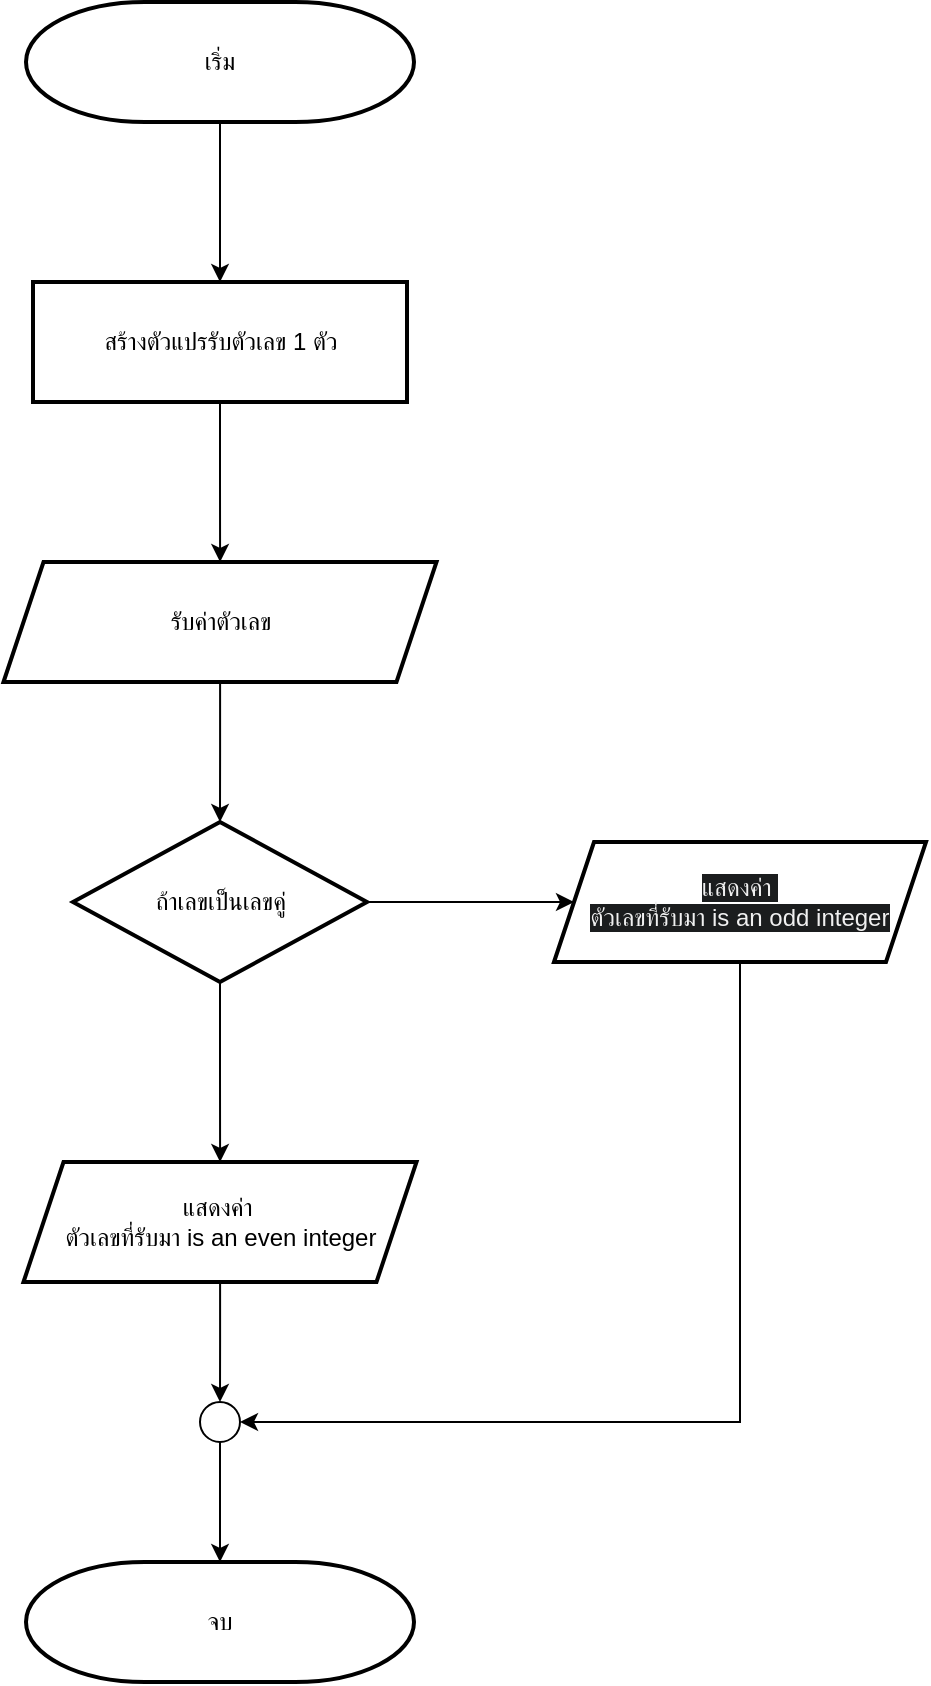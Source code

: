 <mxfile version="25.0.2">
  <diagram name="Page-1" id="uDG9o0WMvfkQ39vpYcqo">
    <mxGraphModel dx="1767" dy="806" grid="1" gridSize="10" guides="1" tooltips="1" connect="1" arrows="1" fold="1" page="1" pageScale="1" pageWidth="827" pageHeight="1169" math="0" shadow="0">
      <root>
        <mxCell id="0" />
        <mxCell id="1" parent="0" />
        <mxCell id="0jBIZUhXgIY4pltQhHeN-3" value="" style="edgeStyle=orthogonalEdgeStyle;rounded=0;orthogonalLoop=1;jettySize=auto;html=1;" edge="1" parent="1" source="0jBIZUhXgIY4pltQhHeN-1" target="0jBIZUhXgIY4pltQhHeN-2">
          <mxGeometry relative="1" as="geometry" />
        </mxCell>
        <mxCell id="0jBIZUhXgIY4pltQhHeN-1" value="เริ่ม" style="strokeWidth=2;html=1;shape=mxgraph.flowchart.terminator;whiteSpace=wrap;" vertex="1" parent="1">
          <mxGeometry x="300" y="30" width="194" height="60" as="geometry" />
        </mxCell>
        <mxCell id="0jBIZUhXgIY4pltQhHeN-9" value="" style="edgeStyle=orthogonalEdgeStyle;rounded=0;orthogonalLoop=1;jettySize=auto;html=1;" edge="1" parent="1" source="0jBIZUhXgIY4pltQhHeN-2" target="0jBIZUhXgIY4pltQhHeN-8">
          <mxGeometry relative="1" as="geometry" />
        </mxCell>
        <mxCell id="0jBIZUhXgIY4pltQhHeN-2" value="สร้างตัวแปรรับตัวเลข 1 ตัว" style="whiteSpace=wrap;html=1;strokeWidth=2;" vertex="1" parent="1">
          <mxGeometry x="303.5" y="170" width="187" height="60" as="geometry" />
        </mxCell>
        <mxCell id="0jBIZUhXgIY4pltQhHeN-11" value="" style="edgeStyle=orthogonalEdgeStyle;rounded=0;orthogonalLoop=1;jettySize=auto;html=1;" edge="1" parent="1" source="0jBIZUhXgIY4pltQhHeN-8" target="0jBIZUhXgIY4pltQhHeN-10">
          <mxGeometry relative="1" as="geometry" />
        </mxCell>
        <mxCell id="0jBIZUhXgIY4pltQhHeN-8" value="รับค่าตัวเลข" style="shape=parallelogram;perimeter=parallelogramPerimeter;whiteSpace=wrap;html=1;fixedSize=1;strokeWidth=2;" vertex="1" parent="1">
          <mxGeometry x="288.75" y="310" width="216.5" height="60" as="geometry" />
        </mxCell>
        <mxCell id="0jBIZUhXgIY4pltQhHeN-13" value="" style="edgeStyle=orthogonalEdgeStyle;rounded=0;orthogonalLoop=1;jettySize=auto;html=1;" edge="1" parent="1" source="0jBIZUhXgIY4pltQhHeN-10" target="0jBIZUhXgIY4pltQhHeN-12">
          <mxGeometry relative="1" as="geometry" />
        </mxCell>
        <mxCell id="0jBIZUhXgIY4pltQhHeN-15" value="" style="edgeStyle=orthogonalEdgeStyle;rounded=0;orthogonalLoop=1;jettySize=auto;html=1;" edge="1" parent="1" source="0jBIZUhXgIY4pltQhHeN-10" target="0jBIZUhXgIY4pltQhHeN-14">
          <mxGeometry relative="1" as="geometry" />
        </mxCell>
        <mxCell id="0jBIZUhXgIY4pltQhHeN-10" value="ถ้าเลขเป็นเลขคู่" style="rhombus;whiteSpace=wrap;html=1;strokeWidth=2;" vertex="1" parent="1">
          <mxGeometry x="323.5" y="440" width="147" height="80" as="geometry" />
        </mxCell>
        <mxCell id="0jBIZUhXgIY4pltQhHeN-17" value="" style="edgeStyle=orthogonalEdgeStyle;rounded=0;orthogonalLoop=1;jettySize=auto;html=1;" edge="1" parent="1" source="0jBIZUhXgIY4pltQhHeN-12" target="0jBIZUhXgIY4pltQhHeN-16">
          <mxGeometry relative="1" as="geometry" />
        </mxCell>
        <mxCell id="0jBIZUhXgIY4pltQhHeN-12" value="แสดงค่า&amp;nbsp;&lt;br&gt;ตัวเลขที่รับมา is an even integer" style="shape=parallelogram;perimeter=parallelogramPerimeter;whiteSpace=wrap;html=1;fixedSize=1;strokeWidth=2;" vertex="1" parent="1">
          <mxGeometry x="298.75" y="610" width="196.5" height="60" as="geometry" />
        </mxCell>
        <mxCell id="0jBIZUhXgIY4pltQhHeN-14" value="&lt;br&gt;&lt;span style=&quot;color: rgb(240, 240, 240); font-family: Helvetica; font-size: 12px; font-style: normal; font-variant-ligatures: normal; font-variant-caps: normal; font-weight: 400; letter-spacing: normal; orphans: 2; text-align: center; text-indent: 0px; text-transform: none; widows: 2; word-spacing: 0px; -webkit-text-stroke-width: 0px; white-space: normal; background-color: rgb(27, 29, 30); text-decoration-thickness: initial; text-decoration-style: initial; text-decoration-color: initial; display: inline !important; float: none;&quot;&gt;แสดงค่า&amp;nbsp;&lt;/span&gt;&lt;br style=&quot;forced-color-adjust: none; border-color: rgb(0, 0, 0); color: rgb(240, 240, 240); font-family: Helvetica; font-size: 12px; font-style: normal; font-variant-ligatures: normal; font-variant-caps: normal; font-weight: 400; letter-spacing: normal; orphans: 2; text-align: center; text-indent: 0px; text-transform: none; widows: 2; word-spacing: 0px; -webkit-text-stroke-width: 0px; white-space: normal; background-color: rgb(27, 29, 30); text-decoration-thickness: initial; text-decoration-style: initial; text-decoration-color: initial;&quot;&gt;&lt;span style=&quot;color: rgb(240, 240, 240); font-family: Helvetica; font-size: 12px; font-style: normal; font-variant-ligatures: normal; font-variant-caps: normal; font-weight: 400; letter-spacing: normal; orphans: 2; text-align: center; text-indent: 0px; text-transform: none; widows: 2; word-spacing: 0px; -webkit-text-stroke-width: 0px; white-space: normal; background-color: rgb(27, 29, 30); text-decoration-thickness: initial; text-decoration-style: initial; text-decoration-color: initial; display: inline !important; float: none;&quot;&gt;ตัวเลขที่รับมา is an odd integer&lt;/span&gt;&lt;div&gt;&lt;br/&gt;&lt;/div&gt;" style="shape=parallelogram;perimeter=parallelogramPerimeter;whiteSpace=wrap;html=1;fixedSize=1;strokeWidth=2;" vertex="1" parent="1">
          <mxGeometry x="564" y="450" width="186" height="60" as="geometry" />
        </mxCell>
        <mxCell id="0jBIZUhXgIY4pltQhHeN-20" value="" style="edgeStyle=orthogonalEdgeStyle;rounded=0;orthogonalLoop=1;jettySize=auto;html=1;" edge="1" parent="1" source="0jBIZUhXgIY4pltQhHeN-16" target="0jBIZUhXgIY4pltQhHeN-19">
          <mxGeometry relative="1" as="geometry" />
        </mxCell>
        <mxCell id="0jBIZUhXgIY4pltQhHeN-16" value="" style="verticalLabelPosition=bottom;verticalAlign=top;html=1;shape=mxgraph.flowchart.on-page_reference;" vertex="1" parent="1">
          <mxGeometry x="387" y="730" width="20" height="20" as="geometry" />
        </mxCell>
        <mxCell id="0jBIZUhXgIY4pltQhHeN-18" style="edgeStyle=orthogonalEdgeStyle;rounded=0;orthogonalLoop=1;jettySize=auto;html=1;entryX=1;entryY=0.5;entryDx=0;entryDy=0;entryPerimeter=0;exitX=0.5;exitY=1;exitDx=0;exitDy=0;" edge="1" parent="1" source="0jBIZUhXgIY4pltQhHeN-14" target="0jBIZUhXgIY4pltQhHeN-16">
          <mxGeometry relative="1" as="geometry" />
        </mxCell>
        <mxCell id="0jBIZUhXgIY4pltQhHeN-19" value="จบ" style="strokeWidth=2;html=1;shape=mxgraph.flowchart.terminator;whiteSpace=wrap;" vertex="1" parent="1">
          <mxGeometry x="300" y="810" width="194" height="60" as="geometry" />
        </mxCell>
      </root>
    </mxGraphModel>
  </diagram>
</mxfile>
